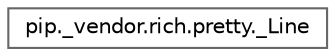 digraph "Graphical Class Hierarchy"
{
 // LATEX_PDF_SIZE
  bgcolor="transparent";
  edge [fontname=Helvetica,fontsize=10,labelfontname=Helvetica,labelfontsize=10];
  node [fontname=Helvetica,fontsize=10,shape=box,height=0.2,width=0.4];
  rankdir="LR";
  Node0 [id="Node000000",label="pip._vendor.rich.pretty._Line",height=0.2,width=0.4,color="grey40", fillcolor="white", style="filled",URL="$d8/d7e/classpip_1_1__vendor_1_1rich_1_1pretty_1_1__Line.html",tooltip=" "];
}
